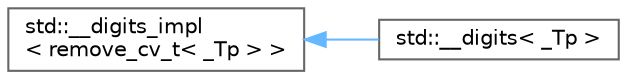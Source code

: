digraph "Graphical Class Hierarchy"
{
 // LATEX_PDF_SIZE
  bgcolor="transparent";
  edge [fontname=Helvetica,fontsize=10,labelfontname=Helvetica,labelfontsize=10];
  node [fontname=Helvetica,fontsize=10,shape=box,height=0.2,width=0.4];
  rankdir="LR";
  Node0 [id="Node000000",label="std::__digits_impl\l\< remove_cv_t\< _Tp \> \>",height=0.2,width=0.4,color="grey40", fillcolor="white", style="filled",URL="$structstd_1_1____digits__impl.html",tooltip=" "];
  Node0 -> Node1 [id="edge347_Node000000_Node000001",dir="back",color="steelblue1",style="solid",tooltip=" "];
  Node1 [id="Node000001",label="std::__digits\< _Tp \>",height=0.2,width=0.4,color="grey40", fillcolor="white", style="filled",URL="$structstd_1_1____digits.html",tooltip=" "];
}
